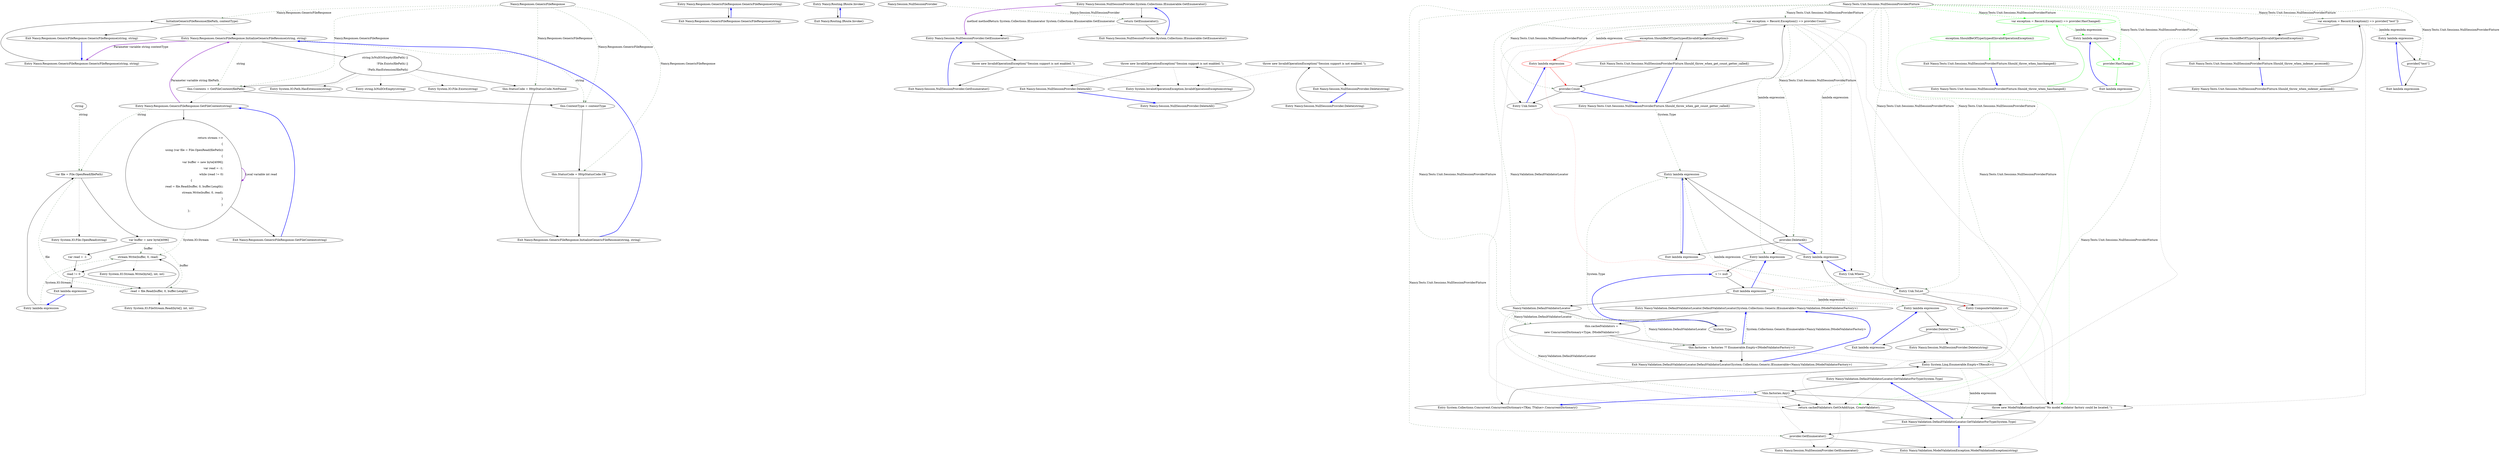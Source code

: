 digraph  {
n29 [label="Nancy.Responses.GenericFileResponse", span=""];
n30 [label=string, span=""];
n0 [label="Entry Nancy.Responses.GenericFileResponse.GenericFileResponse(string)", span="7-7", cluster="Nancy.Responses.GenericFileResponse.GenericFileResponse(string)"];
n1 [label="Exit Nancy.Responses.GenericFileResponse.GenericFileResponse(string)", span="7-7", cluster="Nancy.Responses.GenericFileResponse.GenericFileResponse(string)"];
n2 [label="Entry Nancy.Responses.GenericFileResponse.GenericFileResponse(string, string)", span="10-10", cluster="Nancy.Responses.GenericFileResponse.GenericFileResponse(string, string)"];
n3 [label="InitializeGenericFileResonse(filePath, contentType)", span="12-12", cluster="Nancy.Responses.GenericFileResponse.GenericFileResponse(string, string)"];
n4 [label="Exit Nancy.Responses.GenericFileResponse.GenericFileResponse(string, string)", span="10-10", cluster="Nancy.Responses.GenericFileResponse.GenericFileResponse(string, string)"];
n5 [label="Entry Nancy.Responses.GenericFileResponse.InitializeGenericFileResonse(string, string)", span="32-32", cluster="Nancy.Responses.GenericFileResponse.InitializeGenericFileResonse(string, string)"];
n6 [label="Entry Nancy.Responses.GenericFileResponse.GetFileContent(string)", span="15-15", cluster="Nancy.Responses.GenericFileResponse.GetFileContent(string)"];
n7 [label="return stream =>\r\n            {\r\n                using (var file = File.OpenRead(filePath))\r\n                {\r\n                    var buffer = new byte[4096];\r\n                    var read = -1;\r\n                    while (read != 0)\r\n                    {                                   \r\n                        read = file.Read(buffer, 0, buffer.Length);\r\n                        stream.Write(buffer, 0, read);\r\n                    }\r\n                }\r\n            };", span="17-29", cluster="Nancy.Responses.GenericFileResponse.GetFileContent(string)"];
n10 [label="var file = File.OpenRead(filePath)", span="19-19", cluster="lambda expression"];
n8 [label="Exit Nancy.Responses.GenericFileResponse.GetFileContent(string)", span="15-15", cluster="Nancy.Responses.GenericFileResponse.GetFileContent(string)"];
n15 [label="stream.Write(buffer, 0, read)", span="26-26", cluster="lambda expression"];
n9 [label="Entry lambda expression", span="17-29", cluster="lambda expression"];
n11 [label="var buffer = new byte[4096]", span="21-21", cluster="lambda expression"];
n17 [label="Entry System.IO.File.OpenRead(string)", span="0-0", cluster="System.IO.File.OpenRead(string)"];
n14 [label="read = file.Read(buffer, 0, buffer.Length)", span="25-25", cluster="lambda expression"];
n12 [label="var read = -1", span="22-22", cluster="lambda expression"];
n13 [label="read != 0", span="23-23", cluster="lambda expression"];
n16 [label="Exit lambda expression", span="17-29", cluster="lambda expression"];
n18 [label="Entry System.IO.FileStream.Read(byte[], int, int)", span="0-0", cluster="System.IO.FileStream.Read(byte[], int, int)"];
n19 [label="Entry System.IO.Stream.Write(byte[], int, int)", span="0-0", cluster="System.IO.Stream.Write(byte[], int, int)"];
n20 [label="string.IsNullOrEmpty(filePath) ||\r\n                !File.Exists(filePath) ||\r\n                !Path.HasExtension(filePath)", span="34-36", cluster="Nancy.Responses.GenericFileResponse.InitializeGenericFileResonse(string, string)"];
n22 [label="this.Contents = GetFileContent(filePath)", span="42-42", cluster="Nancy.Responses.GenericFileResponse.InitializeGenericFileResonse(string, string)"];
n23 [label="this.ContentType = contentType", span="43-43", cluster="Nancy.Responses.GenericFileResponse.InitializeGenericFileResonse(string, string)"];
n21 [label="this.StatusCode = HttpStatusCode.NotFound", span="38-38", cluster="Nancy.Responses.GenericFileResponse.InitializeGenericFileResonse(string, string)"];
n26 [label="Entry string.IsNullOrEmpty(string)", span="0-0", cluster="string.IsNullOrEmpty(string)"];
n27 [label="Entry System.IO.File.Exists(string)", span="0-0", cluster="System.IO.File.Exists(string)"];
n28 [label="Entry System.IO.Path.HasExtension(string)", span="0-0", cluster="System.IO.Path.HasExtension(string)"];
n24 [label="this.StatusCode = HttpStatusCode.OK", span="44-44", cluster="Nancy.Responses.GenericFileResponse.InitializeGenericFileResonse(string, string)"];
n25 [label="Exit Nancy.Responses.GenericFileResponse.InitializeGenericFileResonse(string, string)", span="32-32", cluster="Nancy.Responses.GenericFileResponse.InitializeGenericFileResonse(string, string)"];
m0_0 [label="Entry Nancy.Routing.IRoute.Invoke()", span="14-14", cluster="Nancy.Routing.IRoute.Invoke()", file="NancyBootStrapperBase.cs"];
m0_1 [label="Exit Nancy.Routing.IRoute.Invoke()", span="14-14", cluster="Nancy.Routing.IRoute.Invoke()", file="NancyBootStrapperBase.cs"];
m1_0 [label="Entry Nancy.Session.NullSessionProvider.GetEnumerator()", span="15-15", cluster="Nancy.Session.NullSessionProvider.GetEnumerator()", file="NullSessionProvider.cs"];
m1_1 [label="throw new InvalidOperationException(''Session support is not enabled.'');", span="17-17", cluster="Nancy.Session.NullSessionProvider.GetEnumerator()", file="NullSessionProvider.cs"];
m1_2 [label="Exit Nancy.Session.NullSessionProvider.GetEnumerator()", span="15-15", cluster="Nancy.Session.NullSessionProvider.GetEnumerator()", file="NullSessionProvider.cs"];
m1_7 [label="Entry Nancy.Session.NullSessionProvider.DeleteAll()", span="47-47", cluster="Nancy.Session.NullSessionProvider.DeleteAll()", file="NullSessionProvider.cs"];
m1_8 [label="throw new InvalidOperationException(''Session support is not enabled.'');", span="49-49", cluster="Nancy.Session.NullSessionProvider.DeleteAll()", file="NullSessionProvider.cs"];
m1_9 [label="Exit Nancy.Session.NullSessionProvider.DeleteAll()", span="47-47", cluster="Nancy.Session.NullSessionProvider.DeleteAll()", file="NullSessionProvider.cs"];
m1_10 [label="Entry Nancy.Session.NullSessionProvider.Delete(string)", span="55-55", cluster="Nancy.Session.NullSessionProvider.Delete(string)", file="NullSessionProvider.cs"];
m1_11 [label="throw new InvalidOperationException(''Session support is not enabled.'');", span="57-57", cluster="Nancy.Session.NullSessionProvider.Delete(string)", file="NullSessionProvider.cs"];
m1_12 [label="Exit Nancy.Session.NullSessionProvider.Delete(string)", span="55-55", cluster="Nancy.Session.NullSessionProvider.Delete(string)", file="NullSessionProvider.cs"];
m1_3 [label="Entry System.InvalidOperationException.InvalidOperationException(string)", span="0-0", cluster="System.InvalidOperationException.InvalidOperationException(string)", file="NullSessionProvider.cs"];
m1_4 [label="Entry Nancy.Session.NullSessionProvider.System.Collections.IEnumerable.GetEnumerator()", span="27-27", cluster="Nancy.Session.NullSessionProvider.System.Collections.IEnumerable.GetEnumerator()", file="NullSessionProvider.cs"];
m1_5 [label="return GetEnumerator();", span="29-29", cluster="Nancy.Session.NullSessionProvider.System.Collections.IEnumerable.GetEnumerator()", file="NullSessionProvider.cs"];
m1_6 [label="Exit Nancy.Session.NullSessionProvider.System.Collections.IEnumerable.GetEnumerator()", span="27-27", cluster="Nancy.Session.NullSessionProvider.System.Collections.IEnumerable.GetEnumerator()", file="NullSessionProvider.cs"];
m1_13 [label="Nancy.Session.NullSessionProvider", span="", file="NullSessionProvider.cs"];
m2_0 [label="Entry Nancy.Validation.DefaultValidatorLocator.DefaultValidatorLocator(System.Collections.Generic.IEnumerable<Nancy.Validation.IModelValidatorFactory>)", span="19-19", cluster="Nancy.Validation.DefaultValidatorLocator.DefaultValidatorLocator(System.Collections.Generic.IEnumerable<Nancy.Validation.IModelValidatorFactory>)", file="NullSessionProviderFixture.cs"];
m2_1 [label="this.cachedValidators = \r\n                new ConcurrentDictionary<Type, IModelValidator>()", span="21-22", cluster="Nancy.Validation.DefaultValidatorLocator.DefaultValidatorLocator(System.Collections.Generic.IEnumerable<Nancy.Validation.IModelValidatorFactory>)", file="NullSessionProviderFixture.cs"];
m2_2 [label="this.factories = factories ?? Enumerable.Empty<IModelValidatorFactory>()", span="24-24", cluster="Nancy.Validation.DefaultValidatorLocator.DefaultValidatorLocator(System.Collections.Generic.IEnumerable<Nancy.Validation.IModelValidatorFactory>)", file="NullSessionProviderFixture.cs"];
m2_13 [label="Entry Nancy.Session.NullSessionProvider.GetEnumerator()", span="15-15", cluster="Nancy.Session.NullSessionProvider.GetEnumerator()", file="NullSessionProviderFixture.cs"];
m2_44 [label="Entry Nancy.Tests.Unit.Sessions.NullSessionProviderFixture.Should_throw_when_haschanged()", span="56-56", cluster="Nancy.Tests.Unit.Sessions.NullSessionProviderFixture.Should_throw_when_haschanged()", file="NullSessionProviderFixture.cs"];
m2_45 [label="var exception = Record.Exception(() => provider.HasChanged)", span="58-58", cluster="Nancy.Tests.Unit.Sessions.NullSessionProviderFixture.Should_throw_when_haschanged()", color=green, community=0, file="NullSessionProviderFixture.cs"];
m2_46 [label="exception.ShouldBeOfType(typeof(InvalidOperationException))", span="60-60", cluster="Nancy.Tests.Unit.Sessions.NullSessionProviderFixture.Should_throw_when_haschanged()", color=green, community=0, file="NullSessionProviderFixture.cs"];
m2_47 [label="Exit Nancy.Tests.Unit.Sessions.NullSessionProviderFixture.Should_throw_when_haschanged()", span="56-56", cluster="Nancy.Tests.Unit.Sessions.NullSessionProviderFixture.Should_throw_when_haschanged()", file="NullSessionProviderFixture.cs"];
m2_27 [label="Exit lambda expression", span="34-34", cluster="lambda expression", file="NullSessionProviderFixture.cs"];
m2_9 [label="return cachedValidators.GetOrAdd(type, CreateValidator);", span="39-39", cluster="Nancy.Validation.DefaultValidatorLocator.GetValidatorForType(System.Type)", file="NullSessionProviderFixture.cs"];
m2_14 [label="Entry Nancy.Tests.Unit.Sessions.NullSessionProviderFixture.Should_throw_when_get_count_getter_called()", span="24-24", cluster="Nancy.Tests.Unit.Sessions.NullSessionProviderFixture.Should_throw_when_get_count_getter_called()", file="NullSessionProviderFixture.cs"];
m2_15 [label="var exception = Record.Exception(() => provider.Count)", span="26-26", cluster="Nancy.Tests.Unit.Sessions.NullSessionProviderFixture.Should_throw_when_get_count_getter_called()", file="NullSessionProviderFixture.cs"];
m2_16 [label="exception.ShouldBeOfType(typeof(InvalidOperationException))", span="28-28", cluster="Nancy.Tests.Unit.Sessions.NullSessionProviderFixture.Should_throw_when_get_count_getter_called()", file="NullSessionProviderFixture.cs"];
m2_18 [label="Entry lambda expression", span="26-26", cluster="lambda expression", color=red, community=0, file="NullSessionProviderFixture.cs"];
m2_17 [label="Exit Nancy.Tests.Unit.Sessions.NullSessionProviderFixture.Should_throw_when_get_count_getter_called()", span="24-24", cluster="Nancy.Tests.Unit.Sessions.NullSessionProviderFixture.Should_throw_when_get_count_getter_called()", file="NullSessionProviderFixture.cs"];
m2_19 [label="provider.Count", span="26-26", cluster="lambda expression", file="NullSessionProviderFixture.cs"];
m2_4 [label="Entry System.Collections.Concurrent.ConcurrentDictionary<TKey, TValue>.ConcurrentDictionary()", span="0-0", cluster="System.Collections.Concurrent.ConcurrentDictionary<TKey, TValue>.ConcurrentDictionary()", file="NullSessionProviderFixture.cs"];
m2_5 [label="Entry System.Linq.Enumerable.Empty<TResult>()", span="0-0", cluster="System.Linq.Enumerable.Empty<TResult>()", file="NullSessionProviderFixture.cs"];
m2_6 [label="Entry Nancy.Validation.DefaultValidatorLocator.GetValidatorForType(System.Type)", span="32-32", cluster="Nancy.Validation.DefaultValidatorLocator.GetValidatorForType(System.Type)", file="NullSessionProviderFixture.cs"];
m2_7 [label="!this.factories.Any()", span="34-34", cluster="Nancy.Validation.DefaultValidatorLocator.GetValidatorForType(System.Type)", file="NullSessionProviderFixture.cs"];
m2_29 [label="v != null", span="46-46", cluster="lambda expression", file="NullSessionProviderFixture.cs"];
m2_30 [label="Exit lambda expression", span="46-46", cluster="lambda expression", file="NullSessionProviderFixture.cs"];
m2_31 [label="Nancy.Validation.DefaultValidatorLocator", span="", cluster="Nancy.Tests.Unit.Sessions.NullSessionProviderFixture.Should_throw_when_delete_called()", file="NullSessionProviderFixture.cs"];
m2_32 [label="System.Type", span="", cluster="Nancy.Tests.Unit.Sessions.NullSessionProviderFixture.Should_throw_when_delete_called()", file="NullSessionProviderFixture.cs"];
m2_11 [label="provider.GetEnumerator()", span="18-18", cluster="lambda expression", file="NullSessionProviderFixture.cs"];
m2_21 [label="Entry Unk.Where", span="", cluster="Unk.Where", file="NullSessionProviderFixture.cs"];
m2_22 [label="Entry Unk.ToList", span="", cluster="Unk.ToList", file="NullSessionProviderFixture.cs"];
m2_23 [label="Entry CompositeValidator.cstr", span="", cluster="CompositeValidator.cstr", file="NullSessionProviderFixture.cs"];
m2_24 [label="Entry lambda expression", span="45-45", cluster="lambda expression", file="NullSessionProviderFixture.cs"];
m2_3 [label="Exit Nancy.Validation.DefaultValidatorLocator.DefaultValidatorLocator(System.Collections.Generic.IEnumerable<Nancy.Validation.IModelValidatorFactory>)", span="19-19", cluster="Nancy.Validation.DefaultValidatorLocator.DefaultValidatorLocator(System.Collections.Generic.IEnumerable<Nancy.Validation.IModelValidatorFactory>)", file="NullSessionProviderFixture.cs"];
m2_28 [label="Entry lambda expression", span="46-46", cluster="lambda expression", file="NullSessionProviderFixture.cs"];
m2_37 [label="Entry Nancy.Tests.Unit.Sessions.NullSessionProviderFixture.Should_throw_when_indexer_accessed()", span="48-48", cluster="Nancy.Tests.Unit.Sessions.NullSessionProviderFixture.Should_throw_when_indexer_accessed()", file="NullSessionProviderFixture.cs"];
m2_38 [label="var exception = Record.Exception(() => provider[''test''])", span="50-50", cluster="Nancy.Tests.Unit.Sessions.NullSessionProviderFixture.Should_throw_when_indexer_accessed()", file="NullSessionProviderFixture.cs"];
m2_39 [label="exception.ShouldBeOfType(typeof(InvalidOperationException))", span="52-52", cluster="Nancy.Tests.Unit.Sessions.NullSessionProviderFixture.Should_throw_when_indexer_accessed()", file="NullSessionProviderFixture.cs"];
m2_40 [label="Exit Nancy.Tests.Unit.Sessions.NullSessionProviderFixture.Should_throw_when_indexer_accessed()", span="48-48", cluster="Nancy.Tests.Unit.Sessions.NullSessionProviderFixture.Should_throw_when_indexer_accessed()", file="NullSessionProviderFixture.cs"];
m2_41 [label="Entry lambda expression", span="50-50", cluster="lambda expression", file="NullSessionProviderFixture.cs"];
m2_25 [label="Entry lambda expression", span="34-34", cluster="lambda expression", file="NullSessionProviderFixture.cs"];
m2_26 [label="provider.DeleteAll()", span="34-34", cluster="lambda expression", file="NullSessionProviderFixture.cs"];
m2_48 [label="Entry lambda expression", span="58-58", cluster="lambda expression", file="NullSessionProviderFixture.cs"];
m2_49 [label="provider.HasChanged", span="58-58", cluster="lambda expression", color=green, community=0, file="NullSessionProviderFixture.cs"];
m2_50 [label="Exit lambda expression", span="58-58", cluster="lambda expression", file="NullSessionProviderFixture.cs"];
m2_34 [label="provider.Delete(''test'')", span="42-42", cluster="lambda expression", file="NullSessionProviderFixture.cs"];
m2_42 [label="provider[''test'']", span="50-50", cluster="lambda expression", file="NullSessionProviderFixture.cs"];
m2_10 [label="Exit Nancy.Validation.DefaultValidatorLocator.GetValidatorForType(System.Type)", span="32-32", cluster="Nancy.Validation.DefaultValidatorLocator.GetValidatorForType(System.Type)", file="NullSessionProviderFixture.cs"];
m2_12 [label="Entry Nancy.Validation.ModelValidationException.ModelValidationException(string)", span="10-10", cluster="Nancy.Validation.ModelValidationException.ModelValidationException(string)", file="NullSessionProviderFixture.cs"];
m2_20 [label="Entry Unk.Select", span="", cluster="Unk.Select", file="NullSessionProviderFixture.cs"];
m2_33 [label="Entry lambda expression", span="42-42", cluster="lambda expression", file="NullSessionProviderFixture.cs"];
m2_35 [label="Exit lambda expression", span="42-42", cluster="lambda expression", file="NullSessionProviderFixture.cs"];
m2_43 [label="Exit lambda expression", span="50-50", cluster="lambda expression", file="NullSessionProviderFixture.cs"];
m2_8 [label="throw new ModelValidationException(''No model validator factory could be located.'');", span="36-36", cluster="Nancy.Validation.DefaultValidatorLocator.GetValidatorForType(System.Type)", file="NullSessionProviderFixture.cs"];
m2_36 [label="Entry Nancy.Session.NullSessionProvider.Delete(string)", span="55-55", cluster="Nancy.Session.NullSessionProvider.Delete(string)", file="NullSessionProviderFixture.cs"];
m2_51 [label="Nancy.Tests.Unit.Sessions.NullSessionProviderFixture", span="", file="NullSessionProviderFixture.cs"];
n29 -> n3  [key=1, style=dashed, color=darkseagreen4, label="Nancy.Responses.GenericFileResponse"];
n29 -> n21  [key=1, style=dashed, color=darkseagreen4, label="Nancy.Responses.GenericFileResponse"];
n29 -> n22  [key=1, style=dashed, color=darkseagreen4, label="Nancy.Responses.GenericFileResponse"];
n29 -> n23  [key=1, style=dashed, color=darkseagreen4, label="Nancy.Responses.GenericFileResponse"];
n29 -> n24  [key=1, style=dashed, color=darkseagreen4, label="Nancy.Responses.GenericFileResponse"];
n30 -> n10  [key=1, style=dashed, color=darkseagreen4, label=string];
n0 -> n1  [key=0, style=solid];
n1 -> n0  [key=0, style=bold, color=blue];
n2 -> n3  [key=0, style=solid];
n3 -> n4  [key=0, style=solid];
n3 -> n5  [key=2, style=dotted];
n4 -> n2  [key=0, style=bold, color=blue];
n5 -> n20  [key=0, style=solid];
n5 -> n22  [key=1, style=dashed, color=darkseagreen4, label=string];
n5 -> n23  [key=1, style=dashed, color=darkseagreen4, label=string];
n5 -> n2  [key=3, color=darkorchid, style=bold, label="Parameter variable string contentType"];
n6 -> n7  [key=0, style=solid];
n6 -> n10  [key=1, style=dashed, color=darkseagreen4, label=string];
n6 -> n5  [key=3, color=darkorchid, style=bold, label="Parameter variable string filePath"];
n7 -> n8  [key=0, style=solid];
n7 -> n15  [key=1, style=dashed, color=darkseagreen4, label="System.IO.Stream"];
n7 -> n7  [key=3, color=darkorchid, style=bold, label="Local variable int read"];
n10 -> n11  [key=0, style=solid];
n10 -> n17  [key=2, style=dotted];
n10 -> n14  [key=1, style=dashed, color=darkseagreen4, label=file];
n8 -> n6  [key=0, style=bold, color=blue];
n15 -> n13  [key=0, style=solid];
n15 -> n19  [key=2, style=dotted];
n9 -> n10  [key=0, style=solid];
n9 -> n15  [key=1, style=dashed, color=darkseagreen4, label="System.IO.Stream"];
n11 -> n12  [key=0, style=solid];
n11 -> n14  [key=1, style=dashed, color=darkseagreen4, label=buffer];
n11 -> n15  [key=1, style=dashed, color=darkseagreen4, label=buffer];
n14 -> n15  [key=0, style=solid];
n14 -> n18  [key=2, style=dotted];
n12 -> n13  [key=0, style=solid];
n13 -> n14  [key=0, style=solid];
n13 -> n16  [key=0, style=solid];
n16 -> n9  [key=0, style=bold, color=blue];
n20 -> n21  [key=0, style=solid];
n20 -> n22  [key=0, style=solid];
n20 -> n26  [key=2, style=dotted];
n20 -> n27  [key=2, style=dotted];
n20 -> n28  [key=2, style=dotted];
n22 -> n23  [key=0, style=solid];
n22 -> n6  [key=2, style=dotted];
n23 -> n24  [key=0, style=solid];
n21 -> n25  [key=0, style=solid];
n24 -> n25  [key=0, style=solid];
n25 -> n5  [key=0, style=bold, color=blue];
m0_0 -> m0_1  [key=0, style=solid];
m0_1 -> m0_0  [key=0, style=bold, color=blue];
m1_0 -> m1_1  [key=0, style=solid];
m1_1 -> m1_2  [key=0, style=solid];
m1_1 -> m1_3  [key=2, style=dotted];
m1_2 -> m1_0  [key=0, style=bold, color=blue];
m1_7 -> m1_8  [key=0, style=solid];
m1_8 -> m1_9  [key=0, style=solid];
m1_8 -> m1_3  [key=2, style=dotted];
m1_9 -> m1_7  [key=0, style=bold, color=blue];
m1_10 -> m1_11  [key=0, style=solid];
m1_11 -> m1_12  [key=0, style=solid];
m1_11 -> m1_3  [key=2, style=dotted];
m1_12 -> m1_10  [key=0, style=bold, color=blue];
m1_4 -> m1_5  [key=0, style=solid];
m1_4 -> m1_0  [key=3, color=darkorchid, style=bold, label="method methodReturn System.Collections.IEnumerator System.Collections.IEnumerable.GetEnumerator"];
m1_5 -> m1_6  [key=0, style=solid];
m1_5 -> m1_0  [key=2, style=dotted];
m1_6 -> m1_4  [key=0, style=bold, color=blue];
m1_13 -> m1_5  [key=1, style=dashed, color=darkseagreen4, label="Nancy.Session.NullSessionProvider"];
m2_0 -> m2_1  [key=0, style=solid];
m2_0 -> m2_2  [key=1, style=dashed, color=darkseagreen4, label="System.Collections.Generic.IEnumerable<Nancy.Validation.IModelValidatorFactory>"];
m2_1 -> m2_2  [key=0, style=solid];
m2_1 -> m2_3  [key=2, style=dotted];
m2_1 -> m2_4  [key=2, style=dotted];
m2_2 -> m2_0  [key=0, style=bold, color=blue];
m2_2 -> m2_3  [key=0, style=solid];
m2_2 -> m2_5  [key=2, style=dotted];
m2_44 -> m2_45  [key=0, style=solid, color=green];
m2_45 -> m2_46  [key=0, style=solid, color=green];
m2_45 -> m2_8  [key=2, style=dotted, color=green];
m2_45 -> m2_48  [key=1, style=dashed, color=green, label="lambda expression"];
m2_46 -> m2_47  [key=0, style=solid, color=green];
m2_46 -> m2_9  [key=2, style=dotted, color=green];
m2_47 -> m2_44  [key=0, style=bold, color=blue];
m2_27 -> m2_25  [key=0, style=bold, color=blue];
m2_9 -> m2_10  [key=0, style=solid];
m2_9 -> m2_13  [key=2, style=dotted];
m2_14 -> m2_15  [key=0, style=solid];
m2_14 -> m2_25  [key=1, style=dashed, color=darkseagreen4, label="System.Type"];
m2_15 -> m2_16  [key=0, style=solid];
m2_15 -> m2_20  [key=2, style=dotted];
m2_15 -> m2_21  [key=2, style=dotted];
m2_15 -> m2_22  [key=2, style=dotted];
m2_15 -> m2_24  [key=1, style=dashed, color=darkseagreen4, label="lambda expression"];
m2_15 -> m2_28  [key=1, style=dashed, color=darkseagreen4, label="lambda expression"];
m2_15 -> m2_18  [key=1, style=dashed, color=darkseagreen4, label="lambda expression"];
m2_15 -> m2_8  [key=2, style=dotted];
m2_16 -> m2_17  [key=0, style=solid];
m2_16 -> m2_18  [key=0, style=solid, color=red];
m2_16 -> m2_9  [key=2, style=dotted];
m2_18 -> m2_19  [key=0, style=solid, color=red];
m2_18 -> m2_23  [key=2, style=dotted, color=red];
m2_17 -> m2_19  [key=0, style=solid];
m2_17 -> m2_14  [key=0, style=bold, color=blue];
m2_19 -> m2_14  [key=0, style=bold, color=blue];
m2_19 -> m2_20  [key=0, style=solid];
m2_4 -> m2_5  [key=0, style=solid];
m2_5 -> m2_8  [key=2, style=dotted];
m2_5 -> m2_6  [key=0, style=solid];
m2_5 -> m2_10  [key=1, style=dashed, color=darkseagreen4, label="lambda expression"];
m2_6 -> m2_9  [key=2, style=dotted];
m2_6 -> m2_7  [key=0, style=solid];
m2_7 -> m2_4  [key=0, style=bold, color=blue];
m2_7 -> m2_8  [key=0, style=solid];
m2_7 -> m2_9  [key=0, style=solid];
m2_7 -> m2_11  [key=2, style=dotted];
m2_29 -> m2_30  [key=0, style=solid];
m2_30 -> m2_8  [key=2, style=dotted];
m2_30 -> m2_31  [key=0, style=solid];
m2_30 -> m2_33  [key=1, style=dashed, color=darkseagreen4, label="lambda expression"];
m2_30 -> m2_28  [key=0, style=bold, color=blue];
m2_31 -> m2_9  [key=2, style=dotted];
m2_31 -> m2_32  [key=0, style=solid];
m2_31 -> m2_1  [key=1, style=dashed, color=darkseagreen4, label="Nancy.Validation.DefaultValidatorLocator"];
m2_31 -> m2_2  [key=1, style=dashed, color=darkseagreen4, label="Nancy.Validation.DefaultValidatorLocator"];
m2_31 -> m2_7  [key=1, style=dashed, color=darkseagreen4, label="Nancy.Validation.DefaultValidatorLocator"];
m2_31 -> m2_15  [key=1, style=dashed, color=darkseagreen4, label="Nancy.Validation.DefaultValidatorLocator"];
m2_32 -> m2_29  [key=0, style=bold, color=blue];
m2_32 -> m2_25  [key=1, style=dashed, color=darkseagreen4, label="System.Type"];
m2_11 -> m2_12  [key=0, style=solid];
m2_11 -> m2_13  [key=2, style=dotted];
m2_21 -> m2_22  [key=0, style=solid];
m2_22 -> m2_8  [key=2, style=dotted];
m2_22 -> m2_23  [key=0, style=solid];
m2_22 -> m2_25  [key=1, style=dashed, color=darkseagreen4, label="lambda expression"];
m2_23 -> m2_9  [key=2, style=dotted];
m2_23 -> m2_24  [key=0, style=solid];
m2_24 -> m2_21  [key=0, style=bold, color=blue];
m2_24 -> m2_25  [key=0, style=solid];
m2_3 -> m2_0  [key=0, style=bold, color=blue];
m2_28 -> m2_29  [key=0, style=solid];
m2_37 -> m2_38  [key=0, style=solid];
m2_38 -> m2_8  [key=2, style=dotted];
m2_38 -> m2_39  [key=0, style=solid];
m2_38 -> m2_41  [key=1, style=dashed, color=darkseagreen4, label="lambda expression"];
m2_39 -> m2_9  [key=2, style=dotted];
m2_39 -> m2_40  [key=0, style=solid];
m2_40 -> m2_37  [key=0, style=bold, color=blue];
m2_41 -> m2_42  [key=0, style=solid];
m2_25 -> m2_26  [key=0, style=solid];
m2_25 -> m2_27  [key=2, style=dotted];
m2_26 -> m2_24  [key=0, style=bold, color=blue];
m2_26 -> m2_27  [key=0, style=solid];
m2_26 -> m2_28  [key=2, style=dotted];
m2_48 -> m2_49  [key=0, style=solid, color=green];
m2_49 -> m2_50  [key=0, style=solid, color=green];
m2_50 -> m2_48  [key=0, style=bold, color=blue];
m2_34 -> m2_35  [key=0, style=solid];
m2_34 -> m2_36  [key=2, style=dotted];
m2_42 -> m2_43  [key=0, style=solid];
m2_10 -> m2_11  [key=0, style=solid];
m2_10 -> m2_6  [key=0, style=bold, color=blue];
m2_12 -> m2_10  [key=0, style=bold, color=blue];
m2_20 -> m2_18  [key=0, style=bold, color=blue];
m2_33 -> m2_34  [key=0, style=solid];
m2_35 -> m2_33  [key=0, style=bold, color=blue];
m2_43 -> m2_41  [key=0, style=bold, color=blue];
m2_8 -> m2_10  [key=0, style=solid];
m2_8 -> m2_12  [key=2, style=dotted];
m2_51 -> m2_45  [key=1, style=dashed, color=green, label="Nancy.Tests.Unit.Sessions.NullSessionProviderFixture"];
m2_51 -> m2_49  [key=1, style=dashed, color=green, label="Nancy.Tests.Unit.Sessions.NullSessionProviderFixture"];
m2_51 -> m2_1  [key=1, style=dashed, color=darkseagreen4, label="Nancy.Tests.Unit.Sessions.NullSessionProviderFixture"];
m2_51 -> m2_5  [key=1, style=dashed, color=darkseagreen4, label="Nancy.Tests.Unit.Sessions.NullSessionProviderFixture"];
m2_51 -> m2_11  [key=1, style=dashed, color=darkseagreen4, label="Nancy.Tests.Unit.Sessions.NullSessionProviderFixture"];
m2_51 -> m2_15  [key=1, style=dashed, color=darkseagreen4, label="Nancy.Tests.Unit.Sessions.NullSessionProviderFixture"];
m2_51 -> m2_19  [key=1, style=dashed, color=darkseagreen4, label="Nancy.Tests.Unit.Sessions.NullSessionProviderFixture"];
m2_51 -> m2_22  [key=1, style=dashed, color=darkseagreen4, label="Nancy.Tests.Unit.Sessions.NullSessionProviderFixture"];
m2_51 -> m2_26  [key=1, style=dashed, color=darkseagreen4, label="Nancy.Tests.Unit.Sessions.NullSessionProviderFixture"];
m2_51 -> m2_30  [key=1, style=dashed, color=darkseagreen4, label="Nancy.Tests.Unit.Sessions.NullSessionProviderFixture"];
m2_51 -> m2_34  [key=1, style=dashed, color=darkseagreen4, label="Nancy.Tests.Unit.Sessions.NullSessionProviderFixture"];
m2_51 -> m2_38  [key=1, style=dashed, color=darkseagreen4, label="Nancy.Tests.Unit.Sessions.NullSessionProviderFixture"];
m2_51 -> m2_42  [key=1, style=dashed, color=darkseagreen4, label="Nancy.Tests.Unit.Sessions.NullSessionProviderFixture"];
}
